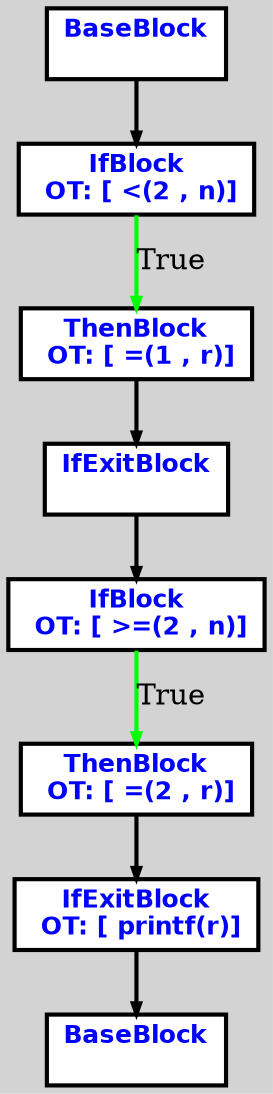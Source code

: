 digraph G {
ordering=out;
ranksep=.4;
bgcolor="lightgrey";  node [shape=box, fixedsize=false, fontsize=12, fontname="Helvetica-bold", fontcolor="blue"
width=.25, height=.25, color="black", fillcolor="white", style="filled, solid, bold"];

edge [arrowsize=.5, color="black", style="bold"]    n0000120CD9422600 [label="BaseBlock\n "]
    n0000120CD9422660 [label="IfBlock\n OT: [ <(2 , n)]
"]
    n0000120CD9422600 -> n0000120CD9422660
    n0000120CD9422660 -> n0000120CD94226C0 [label="True" color="green"]
    n0000120CD94226C0 [label="ThenBlock\n OT: [ =(1 , r)]
"]
    n0000120CD9422720 [label="IfExitBlock\n "]
    n0000120CD94226C0 -> n0000120CD9422720
    n0000120CD9422780 [label="IfBlock\n OT: [ >=(2 , n)]
"]
    n0000120CD9422720 -> n0000120CD9422780
    n0000120CD9422780 -> n0000120CD94227E0 [label="True" color="green"]
    n0000120CD94227E0 [label="ThenBlock\n OT: [ =(2 , r)]
"]
    n0000120CD9422840 [label="IfExitBlock\n OT: [ printf(r)]
"]
    n0000120CD94227E0 -> n0000120CD9422840
    n0000120CD94228A0 [label="BaseBlock\n "]
    n0000120CD9422840 -> n0000120CD94228A0
}
